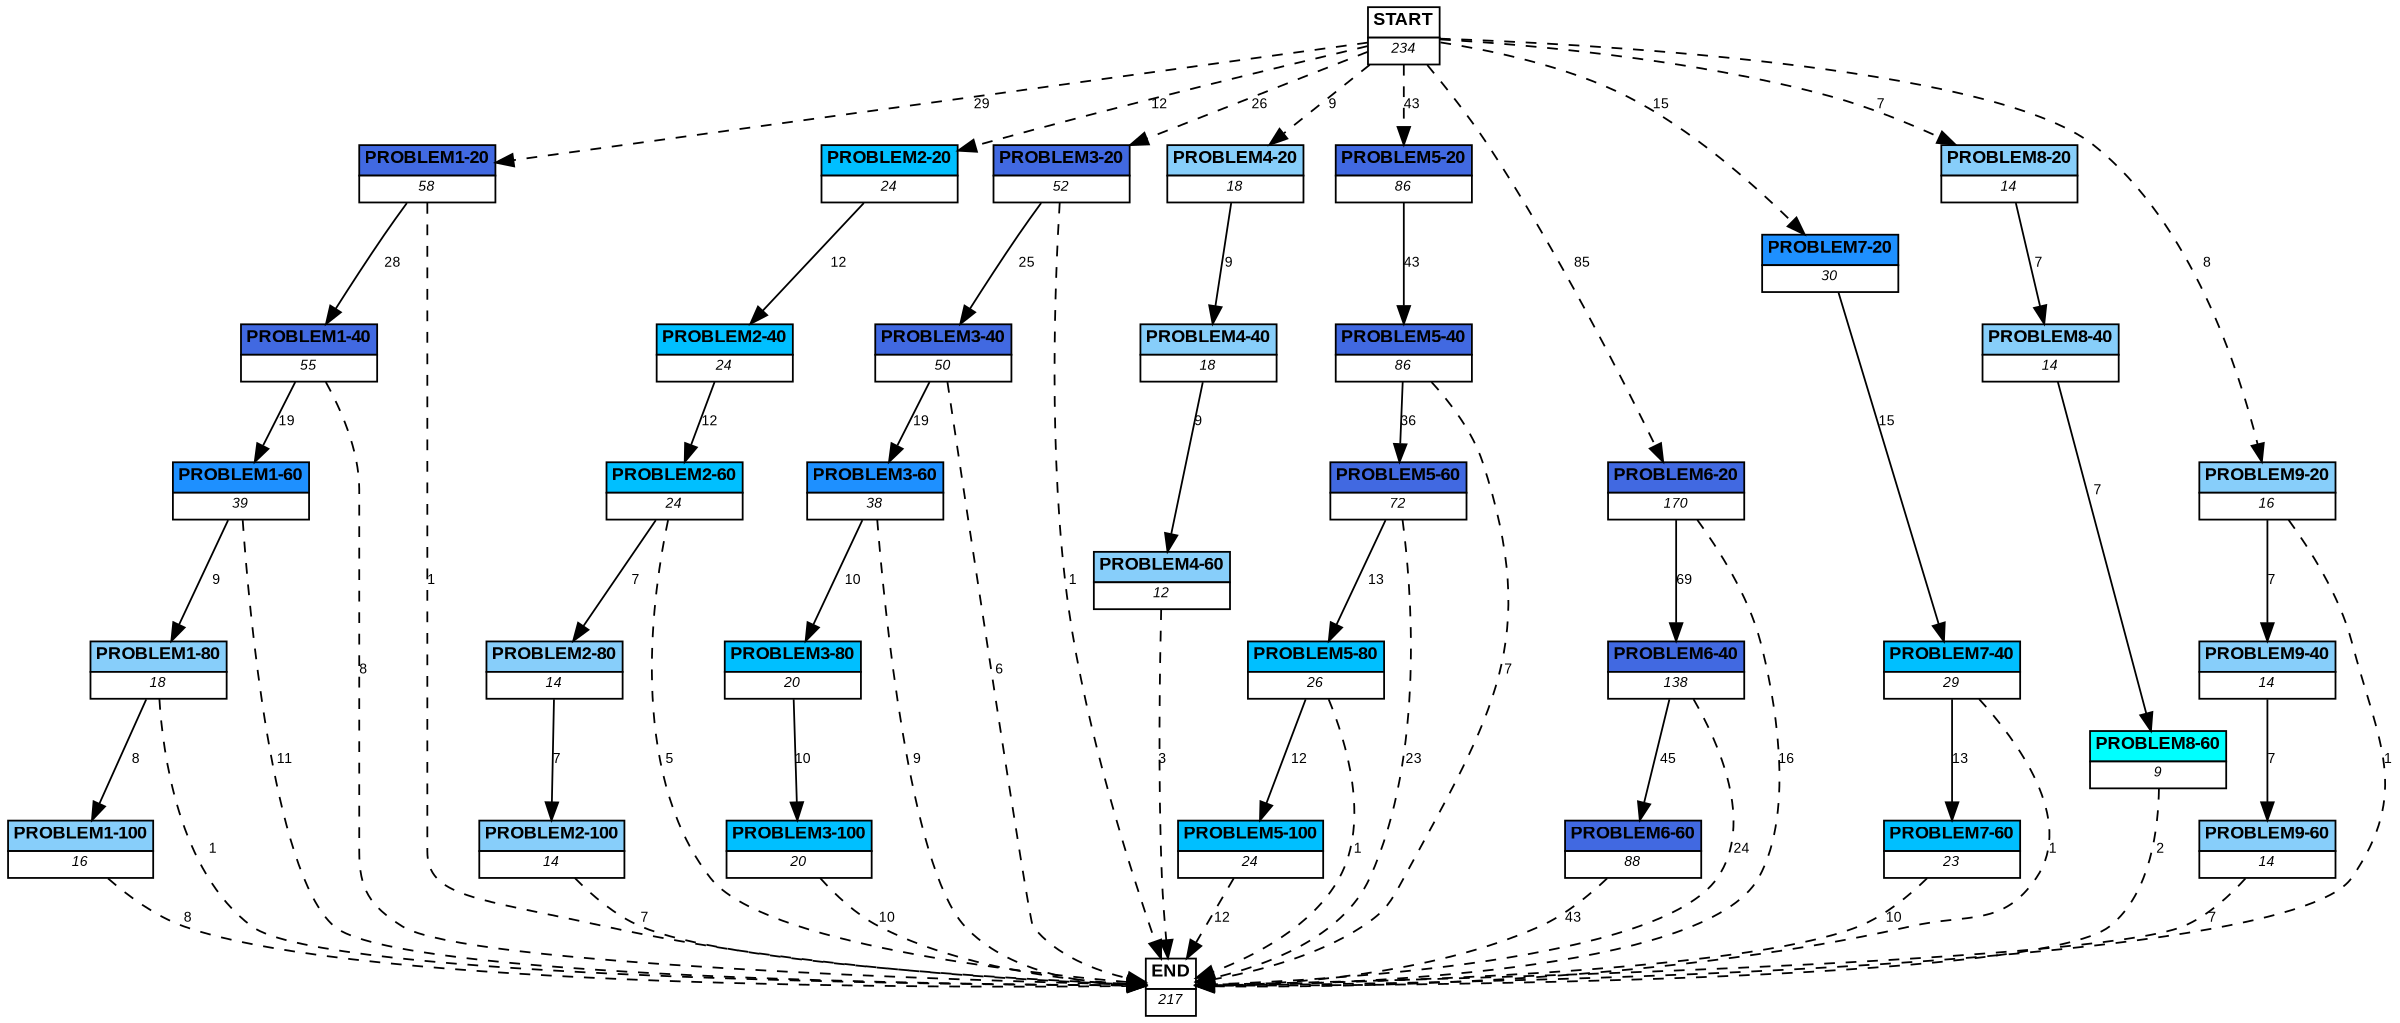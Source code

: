 digraph graphname {
	dpi = 150
	size="16,11!";
	margin = 0;
"PROBLEM1-20" [shape=plain, label=<<table border="0" cellborder="1" cellspacing="0"><tr><td bgcolor="royalblue"><FONT face="Arial" POINT-SIZE="10"><b>PROBLEM1-20</b></FONT></td></tr><tr><td bgcolor="white"><FONT face="Arial" POINT-SIZE="8"><i>58</i></FONT></td></tr></table>>]
"PROBLEM1-40" [shape=plain, label=<<table border="0" cellborder="1" cellspacing="0"><tr><td bgcolor="royalblue"><FONT face="Arial" POINT-SIZE="10"><b>PROBLEM1-40</b></FONT></td></tr><tr><td bgcolor="white"><FONT face="Arial" POINT-SIZE="8"><i>55</i></FONT></td></tr></table>>]
"PROBLEM1-60" [shape=plain, label=<<table border="0" cellborder="1" cellspacing="0"><tr><td bgcolor="dodgerblue"><FONT face="Arial" POINT-SIZE="10"><b>PROBLEM1-60</b></FONT></td></tr><tr><td bgcolor="white"><FONT face="Arial" POINT-SIZE="8"><i>39</i></FONT></td></tr></table>>]
"PROBLEM2-20" [shape=plain, label=<<table border="0" cellborder="1" cellspacing="0"><tr><td bgcolor="deepskyblue"><FONT face="Arial" POINT-SIZE="10"><b>PROBLEM2-20</b></FONT></td></tr><tr><td bgcolor="white"><FONT face="Arial" POINT-SIZE="8"><i>24</i></FONT></td></tr></table>>]
"PROBLEM2-40" [shape=plain, label=<<table border="0" cellborder="1" cellspacing="0"><tr><td bgcolor="deepskyblue"><FONT face="Arial" POINT-SIZE="10"><b>PROBLEM2-40</b></FONT></td></tr><tr><td bgcolor="white"><FONT face="Arial" POINT-SIZE="8"><i>24</i></FONT></td></tr></table>>]
"PROBLEM2-60" [shape=plain, label=<<table border="0" cellborder="1" cellspacing="0"><tr><td bgcolor="deepskyblue"><FONT face="Arial" POINT-SIZE="10"><b>PROBLEM2-60</b></FONT></td></tr><tr><td bgcolor="white"><FONT face="Arial" POINT-SIZE="8"><i>24</i></FONT></td></tr></table>>]
"PROBLEM3-20" [shape=plain, label=<<table border="0" cellborder="1" cellspacing="0"><tr><td bgcolor="royalblue"><FONT face="Arial" POINT-SIZE="10"><b>PROBLEM3-20</b></FONT></td></tr><tr><td bgcolor="white"><FONT face="Arial" POINT-SIZE="8"><i>52</i></FONT></td></tr></table>>]
"PROBLEM3-40" [shape=plain, label=<<table border="0" cellborder="1" cellspacing="0"><tr><td bgcolor="royalblue"><FONT face="Arial" POINT-SIZE="10"><b>PROBLEM3-40</b></FONT></td></tr><tr><td bgcolor="white"><FONT face="Arial" POINT-SIZE="8"><i>50</i></FONT></td></tr></table>>]
"PROBLEM3-60" [shape=plain, label=<<table border="0" cellborder="1" cellspacing="0"><tr><td bgcolor="dodgerblue"><FONT face="Arial" POINT-SIZE="10"><b>PROBLEM3-60</b></FONT></td></tr><tr><td bgcolor="white"><FONT face="Arial" POINT-SIZE="8"><i>38</i></FONT></td></tr></table>>]
"PROBLEM4-20" [shape=plain, label=<<table border="0" cellborder="1" cellspacing="0"><tr><td bgcolor="lightskyblue"><FONT face="Arial" POINT-SIZE="10"><b>PROBLEM4-20</b></FONT></td></tr><tr><td bgcolor="white"><FONT face="Arial" POINT-SIZE="8"><i>18</i></FONT></td></tr></table>>]
"PROBLEM4-40" [shape=plain, label=<<table border="0" cellborder="1" cellspacing="0"><tr><td bgcolor="lightskyblue"><FONT face="Arial" POINT-SIZE="10"><b>PROBLEM4-40</b></FONT></td></tr><tr><td bgcolor="white"><FONT face="Arial" POINT-SIZE="8"><i>18</i></FONT></td></tr></table>>]
"PROBLEM4-60" [shape=plain, label=<<table border="0" cellborder="1" cellspacing="0"><tr><td bgcolor="lightskyblue"><FONT face="Arial" POINT-SIZE="10"><b>PROBLEM4-60</b></FONT></td></tr><tr><td bgcolor="white"><FONT face="Arial" POINT-SIZE="8"><i>12</i></FONT></td></tr></table>>]
"PROBLEM5-20" [shape=plain, label=<<table border="0" cellborder="1" cellspacing="0"><tr><td bgcolor="royalblue"><FONT face="Arial" POINT-SIZE="10"><b>PROBLEM5-20</b></FONT></td></tr><tr><td bgcolor="white"><FONT face="Arial" POINT-SIZE="8"><i>86</i></FONT></td></tr></table>>]
"PROBLEM5-40" [shape=plain, label=<<table border="0" cellborder="1" cellspacing="0"><tr><td bgcolor="royalblue"><FONT face="Arial" POINT-SIZE="10"><b>PROBLEM5-40</b></FONT></td></tr><tr><td bgcolor="white"><FONT face="Arial" POINT-SIZE="8"><i>86</i></FONT></td></tr></table>>]
"PROBLEM5-60" [shape=plain, label=<<table border="0" cellborder="1" cellspacing="0"><tr><td bgcolor="royalblue"><FONT face="Arial" POINT-SIZE="10"><b>PROBLEM5-60</b></FONT></td></tr><tr><td bgcolor="white"><FONT face="Arial" POINT-SIZE="8"><i>72</i></FONT></td></tr></table>>]
"PROBLEM6-20" [shape=plain, label=<<table border="0" cellborder="1" cellspacing="0"><tr><td bgcolor="royalblue"><FONT face="Arial" POINT-SIZE="10"><b>PROBLEM6-20</b></FONT></td></tr><tr><td bgcolor="white"><FONT face="Arial" POINT-SIZE="8"><i>170</i></FONT></td></tr></table>>]
"PROBLEM6-40" [shape=plain, label=<<table border="0" cellborder="1" cellspacing="0"><tr><td bgcolor="royalblue"><FONT face="Arial" POINT-SIZE="10"><b>PROBLEM6-40</b></FONT></td></tr><tr><td bgcolor="white"><FONT face="Arial" POINT-SIZE="8"><i>138</i></FONT></td></tr></table>>]
"PROBLEM6-60" [shape=plain, label=<<table border="0" cellborder="1" cellspacing="0"><tr><td bgcolor="royalblue"><FONT face="Arial" POINT-SIZE="10"><b>PROBLEM6-60</b></FONT></td></tr><tr><td bgcolor="white"><FONT face="Arial" POINT-SIZE="8"><i>88</i></FONT></td></tr></table>>]
"PROBLEM7-20" [shape=plain, label=<<table border="0" cellborder="1" cellspacing="0"><tr><td bgcolor="dodgerblue"><FONT face="Arial" POINT-SIZE="10"><b>PROBLEM7-20</b></FONT></td></tr><tr><td bgcolor="white"><FONT face="Arial" POINT-SIZE="8"><i>30</i></FONT></td></tr></table>>]
"PROBLEM7-40" [shape=plain, label=<<table border="0" cellborder="1" cellspacing="0"><tr><td bgcolor="deepskyblue"><FONT face="Arial" POINT-SIZE="10"><b>PROBLEM7-40</b></FONT></td></tr><tr><td bgcolor="white"><FONT face="Arial" POINT-SIZE="8"><i>29</i></FONT></td></tr></table>>]
"PROBLEM7-60" [shape=plain, label=<<table border="0" cellborder="1" cellspacing="0"><tr><td bgcolor="deepskyblue"><FONT face="Arial" POINT-SIZE="10"><b>PROBLEM7-60</b></FONT></td></tr><tr><td bgcolor="white"><FONT face="Arial" POINT-SIZE="8"><i>23</i></FONT></td></tr></table>>]
"PROBLEM8-20" [shape=plain, label=<<table border="0" cellborder="1" cellspacing="0"><tr><td bgcolor="lightskyblue"><FONT face="Arial" POINT-SIZE="10"><b>PROBLEM8-20</b></FONT></td></tr><tr><td bgcolor="white"><FONT face="Arial" POINT-SIZE="8"><i>14</i></FONT></td></tr></table>>]
"PROBLEM8-40" [shape=plain, label=<<table border="0" cellborder="1" cellspacing="0"><tr><td bgcolor="lightskyblue"><FONT face="Arial" POINT-SIZE="10"><b>PROBLEM8-40</b></FONT></td></tr><tr><td bgcolor="white"><FONT face="Arial" POINT-SIZE="8"><i>14</i></FONT></td></tr></table>>]
"PROBLEM8-60" [shape=plain, label=<<table border="0" cellborder="1" cellspacing="0"><tr><td bgcolor="aqua"><FONT face="Arial" POINT-SIZE="10"><b>PROBLEM8-60</b></FONT></td></tr><tr><td bgcolor="white"><FONT face="Arial" POINT-SIZE="8"><i>9</i></FONT></td></tr></table>>]
"PROBLEM9-20" [shape=plain, label=<<table border="0" cellborder="1" cellspacing="0"><tr><td bgcolor="lightskyblue"><FONT face="Arial" POINT-SIZE="10"><b>PROBLEM9-20</b></FONT></td></tr><tr><td bgcolor="white"><FONT face="Arial" POINT-SIZE="8"><i>16</i></FONT></td></tr></table>>]
"PROBLEM9-40" [shape=plain, label=<<table border="0" cellborder="1" cellspacing="0"><tr><td bgcolor="lightskyblue"><FONT face="Arial" POINT-SIZE="10"><b>PROBLEM9-40</b></FONT></td></tr><tr><td bgcolor="white"><FONT face="Arial" POINT-SIZE="8"><i>14</i></FONT></td></tr></table>>]
"PROBLEM9-60" [shape=plain, label=<<table border="0" cellborder="1" cellspacing="0"><tr><td bgcolor="lightskyblue"><FONT face="Arial" POINT-SIZE="10"><b>PROBLEM9-60</b></FONT></td></tr><tr><td bgcolor="white"><FONT face="Arial" POINT-SIZE="8"><i>14</i></FONT></td></tr></table>>]
"PROBLEM5-80" [shape=plain, label=<<table border="0" cellborder="1" cellspacing="0"><tr><td bgcolor="deepskyblue"><FONT face="Arial" POINT-SIZE="10"><b>PROBLEM5-80</b></FONT></td></tr><tr><td bgcolor="white"><FONT face="Arial" POINT-SIZE="8"><i>26</i></FONT></td></tr></table>>]
"PROBLEM5-100" [shape=plain, label=<<table border="0" cellborder="1" cellspacing="0"><tr><td bgcolor="deepskyblue"><FONT face="Arial" POINT-SIZE="10"><b>PROBLEM5-100</b></FONT></td></tr><tr><td bgcolor="white"><FONT face="Arial" POINT-SIZE="8"><i>24</i></FONT></td></tr></table>>]
"PROBLEM3-80" [shape=plain, label=<<table border="0" cellborder="1" cellspacing="0"><tr><td bgcolor="deepskyblue"><FONT face="Arial" POINT-SIZE="10"><b>PROBLEM3-80</b></FONT></td></tr><tr><td bgcolor="white"><FONT face="Arial" POINT-SIZE="8"><i>20</i></FONT></td></tr></table>>]
"PROBLEM3-100" [shape=plain, label=<<table border="0" cellborder="1" cellspacing="0"><tr><td bgcolor="deepskyblue"><FONT face="Arial" POINT-SIZE="10"><b>PROBLEM3-100</b></FONT></td></tr><tr><td bgcolor="white"><FONT face="Arial" POINT-SIZE="8"><i>20</i></FONT></td></tr></table>>]
"PROBLEM2-80" [shape=plain, label=<<table border="0" cellborder="1" cellspacing="0"><tr><td bgcolor="lightskyblue"><FONT face="Arial" POINT-SIZE="10"><b>PROBLEM2-80</b></FONT></td></tr><tr><td bgcolor="white"><FONT face="Arial" POINT-SIZE="8"><i>14</i></FONT></td></tr></table>>]
"PROBLEM2-100" [shape=plain, label=<<table border="0" cellborder="1" cellspacing="0"><tr><td bgcolor="lightskyblue"><FONT face="Arial" POINT-SIZE="10"><b>PROBLEM2-100</b></FONT></td></tr><tr><td bgcolor="white"><FONT face="Arial" POINT-SIZE="8"><i>14</i></FONT></td></tr></table>>]
"PROBLEM1-80" [shape=plain, label=<<table border="0" cellborder="1" cellspacing="0"><tr><td bgcolor="lightskyblue"><FONT face="Arial" POINT-SIZE="10"><b>PROBLEM1-80</b></FONT></td></tr><tr><td bgcolor="white"><FONT face="Arial" POINT-SIZE="8"><i>18</i></FONT></td></tr></table>>]
"PROBLEM1-100" [shape=plain, label=<<table border="0" cellborder="1" cellspacing="0"><tr><td bgcolor="lightskyblue"><FONT face="Arial" POINT-SIZE="10"><b>PROBLEM1-100</b></FONT></td></tr><tr><td bgcolor="white"><FONT face="Arial" POINT-SIZE="8"><i>16</i></FONT></td></tr></table>>]
"START" [shape=plain, label=<<table border="0" cellborder="1" cellspacing="0"><tr><td bgcolor="white"><FONT face="Arial" POINT-SIZE="10"><b>START</b></FONT></td></tr><tr><td bgcolor="white"><FONT face="Arial" POINT-SIZE="8"><i>234</i></FONT></td></tr></table>>]
"END" [shape=plain, label=<<table border="0" cellborder="1" cellspacing="0"><tr><td bgcolor="white"><FONT face="Arial" POINT-SIZE="10"><b>END</b></FONT></td></tr><tr><td bgcolor="white"><FONT face="Arial" POINT-SIZE="8"><i>217</i></FONT></td></tr></table>>]
"PROBLEM1-20" -> "PROBLEM1-40" [ label ="28" labelfloat=false fontname="Arial" fontsize=8]
"PROBLEM1-20" -> "END" [ style = dashed label ="1" labelfloat=false fontname="Arial" fontsize=8]
"PROBLEM1-40" -> "PROBLEM1-60" [ label ="19" labelfloat=false fontname="Arial" fontsize=8]
"PROBLEM1-40" -> "END" [ style = dashed label ="8" labelfloat=false fontname="Arial" fontsize=8]
"PROBLEM1-60" -> "PROBLEM1-80" [ label ="9" labelfloat=false fontname="Arial" fontsize=8]
"PROBLEM1-60" -> "END" [ style = dashed label ="11" labelfloat=false fontname="Arial" fontsize=8]
"PROBLEM2-20" -> "PROBLEM2-40" [ label ="12" labelfloat=false fontname="Arial" fontsize=8]
"PROBLEM2-40" -> "PROBLEM2-60" [ label ="12" labelfloat=false fontname="Arial" fontsize=8]
"PROBLEM2-60" -> "PROBLEM2-80" [ label ="7" labelfloat=false fontname="Arial" fontsize=8]
"PROBLEM2-60" -> "END" [ style = dashed label ="5" labelfloat=false fontname="Arial" fontsize=8]
"PROBLEM3-20" -> "PROBLEM3-40" [ label ="25" labelfloat=false fontname="Arial" fontsize=8]
"PROBLEM3-20" -> "END" [ style = dashed label ="1" labelfloat=false fontname="Arial" fontsize=8]
"PROBLEM3-40" -> "PROBLEM3-60" [ label ="19" labelfloat=false fontname="Arial" fontsize=8]
"PROBLEM3-40" -> "END" [ style = dashed label ="6" labelfloat=false fontname="Arial" fontsize=8]
"PROBLEM3-60" -> "PROBLEM3-80" [ label ="10" labelfloat=false fontname="Arial" fontsize=8]
"PROBLEM3-60" -> "END" [ style = dashed label ="9" labelfloat=false fontname="Arial" fontsize=8]
"PROBLEM4-20" -> "PROBLEM4-40" [ label ="9" labelfloat=false fontname="Arial" fontsize=8]
"PROBLEM4-40" -> "PROBLEM4-60" [ label ="9" labelfloat=false fontname="Arial" fontsize=8]
"PROBLEM4-60" -> "END" [ style = dashed label ="3" labelfloat=false fontname="Arial" fontsize=8]
"PROBLEM5-20" -> "PROBLEM5-40" [ label ="43" labelfloat=false fontname="Arial" fontsize=8]
"PROBLEM5-40" -> "PROBLEM5-60" [ label ="36" labelfloat=false fontname="Arial" fontsize=8]
"PROBLEM5-40" -> "END" [ style = dashed label ="7" labelfloat=false fontname="Arial" fontsize=8]
"PROBLEM5-60" -> "PROBLEM5-80" [ label ="13" labelfloat=false fontname="Arial" fontsize=8]
"PROBLEM5-60" -> "END" [ style = dashed label ="23" labelfloat=false fontname="Arial" fontsize=8]
"PROBLEM6-20" -> "PROBLEM6-40" [ label ="69" labelfloat=false fontname="Arial" fontsize=8]
"PROBLEM6-20" -> "END" [ style = dashed label ="16" labelfloat=false fontname="Arial" fontsize=8]
"PROBLEM6-40" -> "PROBLEM6-60" [ label ="45" labelfloat=false fontname="Arial" fontsize=8]
"PROBLEM6-40" -> "END" [ style = dashed label ="24" labelfloat=false fontname="Arial" fontsize=8]
"PROBLEM6-60" -> "END" [ style = dashed label ="43" labelfloat=false fontname="Arial" fontsize=8]
"PROBLEM7-20" -> "PROBLEM7-40" [ label ="15" labelfloat=false fontname="Arial" fontsize=8]
"PROBLEM7-40" -> "PROBLEM7-60" [ label ="13" labelfloat=false fontname="Arial" fontsize=8]
"PROBLEM7-40" -> "END" [ style = dashed label ="1" labelfloat=false fontname="Arial" fontsize=8]
"PROBLEM7-60" -> "END" [ style = dashed label ="10" labelfloat=false fontname="Arial" fontsize=8]
"PROBLEM8-20" -> "PROBLEM8-40" [ label ="7" labelfloat=false fontname="Arial" fontsize=8]
"PROBLEM8-40" -> "PROBLEM8-60" [ label ="7" labelfloat=false fontname="Arial" fontsize=8]
"PROBLEM8-60" -> "END" [ style = dashed label ="2" labelfloat=false fontname="Arial" fontsize=8]
"PROBLEM9-20" -> "PROBLEM9-40" [ label ="7" labelfloat=false fontname="Arial" fontsize=8]
"PROBLEM9-20" -> "END" [ style = dashed label ="1" labelfloat=false fontname="Arial" fontsize=8]
"PROBLEM9-40" -> "PROBLEM9-60" [ label ="7" labelfloat=false fontname="Arial" fontsize=8]
"PROBLEM9-60" -> "END" [ style = dashed label ="7" labelfloat=false fontname="Arial" fontsize=8]
"PROBLEM5-80" -> "PROBLEM5-100" [ label ="12" labelfloat=false fontname="Arial" fontsize=8]
"PROBLEM5-80" -> "END" [ style = dashed label ="1" labelfloat=false fontname="Arial" fontsize=8]
"PROBLEM5-100" -> "END" [ style = dashed label ="12" labelfloat=false fontname="Arial" fontsize=8]
"PROBLEM3-80" -> "PROBLEM3-100" [ label ="10" labelfloat=false fontname="Arial" fontsize=8]
"PROBLEM3-100" -> "END" [ style = dashed label ="10" labelfloat=false fontname="Arial" fontsize=8]
"PROBLEM2-80" -> "PROBLEM2-100" [ label ="7" labelfloat=false fontname="Arial" fontsize=8]
"PROBLEM2-100" -> "END" [ style = dashed label ="7" labelfloat=false fontname="Arial" fontsize=8]
"PROBLEM1-80" -> "PROBLEM1-100" [ label ="8" labelfloat=false fontname="Arial" fontsize=8]
"PROBLEM1-80" -> "END" [ style = dashed label ="1" labelfloat=false fontname="Arial" fontsize=8]
"PROBLEM1-100" -> "END" [ style = dashed label ="8" labelfloat=false fontname="Arial" fontsize=8]
"START" -> "PROBLEM1-20" [ style = dashed label ="29" labelfloat=false fontname="Arial" fontsize=8]
"START" -> "PROBLEM2-20" [ style = dashed label ="12" labelfloat=false fontname="Arial" fontsize=8]
"START" -> "PROBLEM3-20" [ style = dashed label ="26" labelfloat=false fontname="Arial" fontsize=8]
"START" -> "PROBLEM4-20" [ style = dashed label ="9" labelfloat=false fontname="Arial" fontsize=8]
"START" -> "PROBLEM5-20" [ style = dashed label ="43" labelfloat=false fontname="Arial" fontsize=8]
"START" -> "PROBLEM6-20" [ style = dashed label ="85" labelfloat=false fontname="Arial" fontsize=8]
"START" -> "PROBLEM7-20" [ style = dashed label ="15" labelfloat=false fontname="Arial" fontsize=8]
"START" -> "PROBLEM8-20" [ style = dashed label ="7" labelfloat=false fontname="Arial" fontsize=8]
"START" -> "PROBLEM9-20" [ style = dashed label ="8" labelfloat=false fontname="Arial" fontsize=8]
}